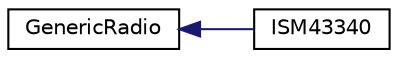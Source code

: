 digraph "Graphical Class Hierarchy"
{
  edge [fontname="Helvetica",fontsize="10",labelfontname="Helvetica",labelfontsize="10"];
  node [fontname="Helvetica",fontsize="10",shape=record];
  rankdir="LR";
  Node0 [label="GenericRadio",height=0.2,width=0.4,color="black", fillcolor="white", style="filled",URL="$class_generic_radio.html"];
  Node0 -> Node1 [dir="back",color="midnightblue",fontsize="10",style="solid",fontname="Helvetica"];
  Node1 [label="ISM43340",height=0.2,width=0.4,color="black", fillcolor="white", style="filled",URL="$class_i_s_m43340.html"];
}
